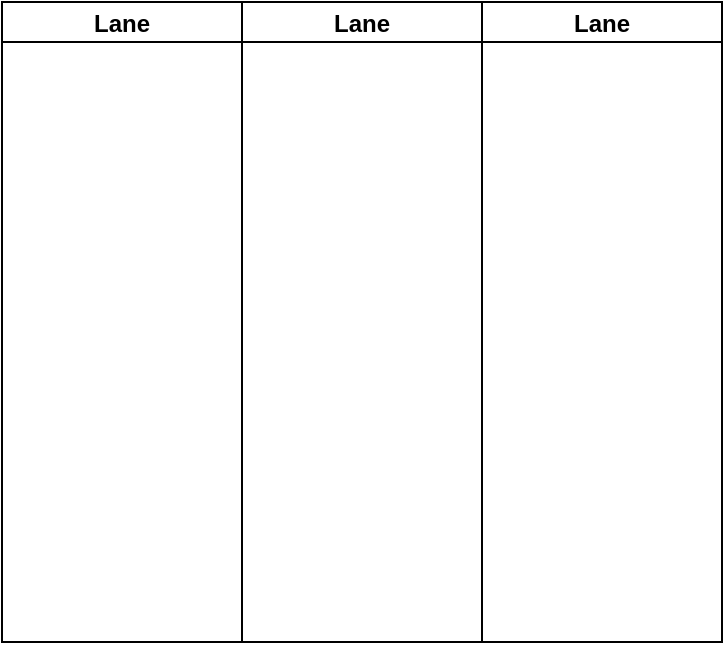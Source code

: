 <mxfile version="14.8.5" type="github"><diagram id="QSRsxWXxhsc_a-w8U61n" name="Page-1"><mxGraphModel dx="1038" dy="547" grid="1" gridSize="10" guides="1" tooltips="1" connect="1" arrows="1" fold="1" page="1" pageScale="1" pageWidth="827" pageHeight="1169" math="0" shadow="0"><root><mxCell id="0"/><mxCell id="1" parent="0"/><mxCell id="n3iYoXUrXfoh5oVP88JH-67" value="Lane" style="swimlane;startSize=20;" vertex="1" parent="1"><mxGeometry x="150" y="160" width="120" height="320" as="geometry"><mxRectangle x="150" y="160" width="60" height="20" as="alternateBounds"/></mxGeometry></mxCell><mxCell id="n3iYoXUrXfoh5oVP88JH-68" value="Lane" style="swimlane;startSize=20;" vertex="1" parent="1"><mxGeometry x="270" y="160" width="120" height="320" as="geometry"><mxRectangle x="270" y="160" width="60" height="20" as="alternateBounds"/></mxGeometry></mxCell><mxCell id="n3iYoXUrXfoh5oVP88JH-69" value="Lane" style="swimlane;startSize=20;" vertex="1" parent="1"><mxGeometry x="390" y="160" width="120" height="320" as="geometry"><mxRectangle x="150" y="160" width="60" height="20" as="alternateBounds"/></mxGeometry></mxCell></root></mxGraphModel></diagram></mxfile>